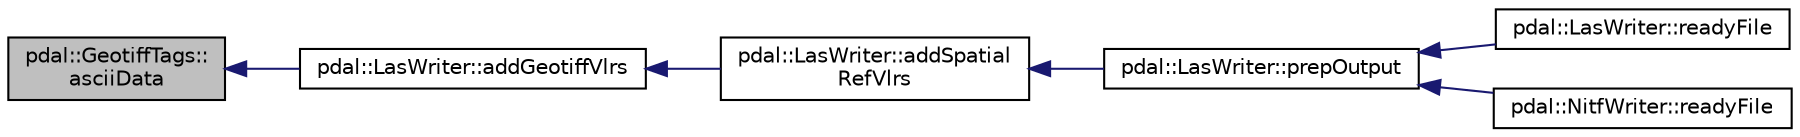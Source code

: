 digraph "pdal::GeotiffTags::asciiData"
{
  edge [fontname="Helvetica",fontsize="10",labelfontname="Helvetica",labelfontsize="10"];
  node [fontname="Helvetica",fontsize="10",shape=record];
  rankdir="LR";
  Node1 [label="pdal::GeotiffTags::\lasciiData",height=0.2,width=0.4,color="black", fillcolor="grey75", style="filled", fontcolor="black"];
  Node1 -> Node2 [dir="back",color="midnightblue",fontsize="10",style="solid",fontname="Helvetica"];
  Node2 [label="pdal::LasWriter::addGeotiffVlrs",height=0.2,width=0.4,color="black", fillcolor="white", style="filled",URL="$classpdal_1_1LasWriter.html#a0c1cc85c9cb1374077acb693ef5d51d4"];
  Node2 -> Node3 [dir="back",color="midnightblue",fontsize="10",style="solid",fontname="Helvetica"];
  Node3 [label="pdal::LasWriter::addSpatial\lRefVlrs",height=0.2,width=0.4,color="black", fillcolor="white", style="filled",URL="$classpdal_1_1LasWriter.html#adc7f548939d9f79bed4a760c830b96ab"];
  Node3 -> Node4 [dir="back",color="midnightblue",fontsize="10",style="solid",fontname="Helvetica"];
  Node4 [label="pdal::LasWriter::prepOutput",height=0.2,width=0.4,color="black", fillcolor="white", style="filled",URL="$classpdal_1_1LasWriter.html#a76f6b960b128ccdb8e3e8db69eff445b"];
  Node4 -> Node5 [dir="back",color="midnightblue",fontsize="10",style="solid",fontname="Helvetica"];
  Node5 [label="pdal::LasWriter::readyFile",height=0.2,width=0.4,color="black", fillcolor="white", style="filled",URL="$classpdal_1_1LasWriter.html#a4b0ad482eac655fb22cf29717c04c6b3"];
  Node4 -> Node6 [dir="back",color="midnightblue",fontsize="10",style="solid",fontname="Helvetica"];
  Node6 [label="pdal::NitfWriter::readyFile",height=0.2,width=0.4,color="black", fillcolor="white", style="filled",URL="$classpdal_1_1NitfWriter.html#a34d932e82c5d6842ca515cc59281021e"];
}
